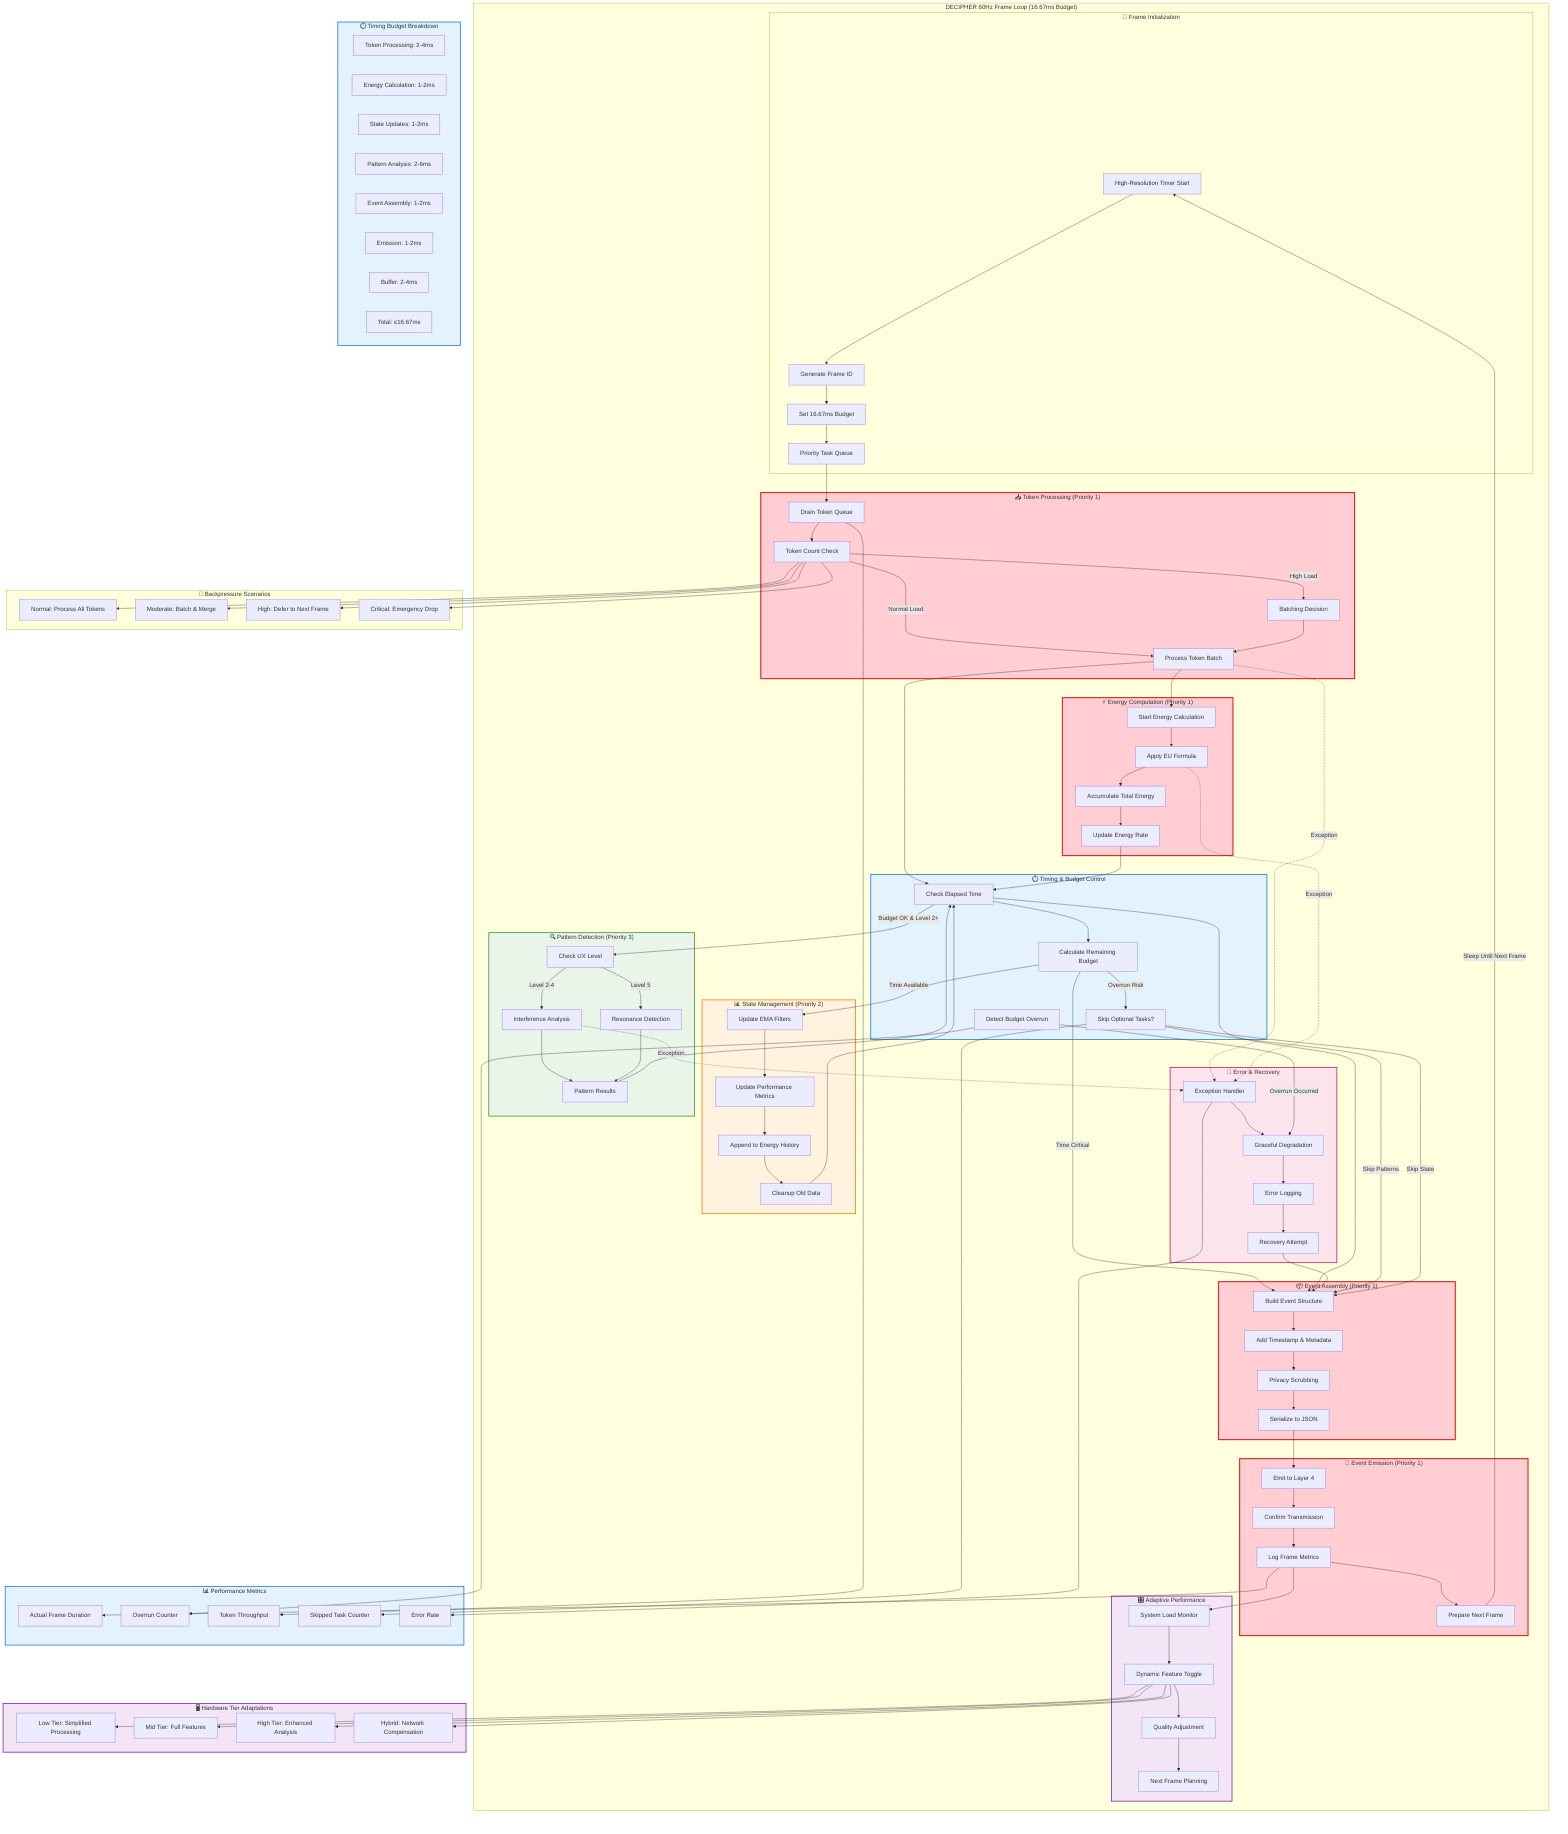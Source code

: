 graph TD
    subgraph "DECIPHER 60Hz Frame Loop (16.67ms Budget)"
        direction TD
        
        subgraph FRAME_START["🚀 Frame Initialization"]
            TIMER_START["High-Resolution Timer Start"]
            FRAME_ID["Generate Frame ID"]
            BUDGET_SET["Set 16.67ms Budget"]
            PRIORITY_QUEUE["Priority Task Queue"]
        end
        
        subgraph TOKEN_PROCESSING["📥 Token Processing (Priority 1)"]
            DRAIN_TOKENS["Drain Token Queue"]
            COUNT_CHECK["Token Count Check"]
            BATCH_DECISION["Batching Decision"]
            PROCESS_TOKENS["Process Token Batch"]
        end
        
        subgraph ENERGY_COMPUTATION["⚡ Energy Computation (Priority 1)"]
            CALC_START["Start Energy Calculation"]
            APPLY_FORMULA["Apply EU Formula"]
            ACCUMULATE["Accumulate Total Energy"]
            UPDATE_RATE["Update Energy Rate"]
        end
        
        subgraph STATE_UPDATES["📊 State Management (Priority 2)"]
            EMA_UPDATE["Update EMA Filters"]
            METRICS_UPDATE["Update Performance Metrics"]
            HISTORY_APPEND["Append to Energy History"]
            CLEANUP_OLD["Cleanup Old Data"]
        end
        
        subgraph PATTERN_ANALYSIS["🔍 Pattern Detection (Priority 3)"]
            LEVEL_CHECK["Check UX Level"]
            INTERFERENCE_CHECK["Interference Analysis"]
            RESONANCE_CHECK["Resonance Detection"]
            PATTERN_RESULTS["Pattern Results"]
        end
        
        subgraph EVENT_ASSEMBLY["📦 Event Assembly (Priority 1)"]
            BUILD_EVENT["Build Event Structure"]
            ADD_METADATA["Add Timestamp & Metadata"]
            PRIVACY_SCRUB["Privacy Scrubbing"]
            SERIALIZE_EVENT["Serialize to JSON"]
        end
        
        subgraph TIMING_CONTROL["⏱️ Timing & Budget Control"]
            TIME_CHECK["Check Elapsed Time"]
            BUDGET_REMAINING["Calculate Remaining Budget"]
            SKIP_DECISION["Skip Optional Tasks?"]
            OVERRUN_DETECT["Detect Budget Overrun"]
        end
        
        subgraph OUTPUT_EMISSION["📡 Event Emission (Priority 1)"]
            EMIT_EVENT["Emit to Layer 4"]
            CONFIRM_SENT["Confirm Transmission"]
            LOG_METRICS["Log Frame Metrics"]
            PREPARE_NEXT["Prepare Next Frame"]
        end
        
        subgraph ERROR_HANDLING["🚨 Error & Recovery"]
            EXCEPTION_CATCH["Exception Handler"]
            GRACEFUL_DEGRADE["Graceful Degradation"]
            ERROR_LOG["Error Logging"]
            RECOVERY_ATTEMPT["Recovery Attempt"]
        end
        
        subgraph ADAPTIVE_CONTROL["🎛️ Adaptive Performance"]
            LOAD_MONITOR["System Load Monitor"]
            FEATURE_TOGGLE["Dynamic Feature Toggle"]
            QUALITY_ADJUST["Quality Adjustment"]
            NEXT_FRAME_PLAN["Next Frame Planning"]
        end
    end
    
    %% Main Flow Path
    TIMER_START --> FRAME_ID
    FRAME_ID --> BUDGET_SET
    BUDGET_SET --> PRIORITY_QUEUE
    PRIORITY_QUEUE --> DRAIN_TOKENS
    
    %% Token Processing Flow
    DRAIN_TOKENS --> COUNT_CHECK
    COUNT_CHECK -->|"Normal Load"| PROCESS_TOKENS
    COUNT_CHECK -->|"High Load"| BATCH_DECISION
    BATCH_DECISION --> PROCESS_TOKENS
    
    %% Energy Calculation Flow
    PROCESS_TOKENS --> CALC_START
    CALC_START --> APPLY_FORMULA
    APPLY_FORMULA --> ACCUMULATE
    ACCUMULATE --> UPDATE_RATE
    
    %% Timing Checks Throughout
    PROCESS_TOKENS --> TIME_CHECK
    UPDATE_RATE --> TIME_CHECK
    TIME_CHECK --> BUDGET_REMAINING
    BUDGET_REMAINING -->|"Time Available"| EMA_UPDATE
    BUDGET_REMAINING -->|"Time Critical"| BUILD_EVENT
    
    %% State Management (Conditional)
    EMA_UPDATE --> METRICS_UPDATE
    METRICS_UPDATE --> HISTORY_APPEND
    HISTORY_APPEND --> CLEANUP_OLD
    CLEANUP_OLD --> TIME_CHECK
    
    %% Pattern Analysis (Conditional)
    TIME_CHECK -->|"Budget OK & Level 2+"| LEVEL_CHECK
    LEVEL_CHECK -->|"Level 2-4"| INTERFERENCE_CHECK
    LEVEL_CHECK -->|"Level 5"| RESONANCE_CHECK
    INTERFERENCE_CHECK --> PATTERN_RESULTS
    RESONANCE_CHECK --> PATTERN_RESULTS
    PATTERN_RESULTS --> TIME_CHECK
    
    %% Event Assembly (Always)
    TIME_CHECK --> BUILD_EVENT
    BUILD_EVENT --> ADD_METADATA
    ADD_METADATA --> PRIVACY_SCRUB
    PRIVACY_SCRUB --> SERIALIZE_EVENT
    
    %% Output and Completion
    SERIALIZE_EVENT --> EMIT_EVENT
    EMIT_EVENT --> CONFIRM_SENT
    CONFIRM_SENT --> LOG_METRICS
    LOG_METRICS --> PREPARE_NEXT
    
    %% Error Handling Paths
    PROCESS_TOKENS -.->|"Exception"| EXCEPTION_CATCH
    APPLY_FORMULA -.->|"Exception"| EXCEPTION_CATCH
    INTERFERENCE_CHECK -.->|"Exception"| EXCEPTION_CATCH
    EXCEPTION_CATCH --> GRACEFUL_DEGRADE
    GRACEFUL_DEGRADE --> ERROR_LOG
    ERROR_LOG --> RECOVERY_ATTEMPT
    RECOVERY_ATTEMPT --> BUILD_EVENT
    
    %% Budget Overrun Handling
    BUDGET_REMAINING -->|"Overrun Risk"| SKIP_DECISION
    SKIP_DECISION -->|"Skip Patterns"| BUILD_EVENT
    SKIP_DECISION -->|"Skip State"| BUILD_EVENT
    OVERRUN_DETECT -->|"Overrun Occurred"| GRACEFUL_DEGRADE
    
    %% Adaptive Control
    LOG_METRICS --> LOAD_MONITOR
    LOAD_MONITOR --> FEATURE_TOGGLE
    FEATURE_TOGGLE --> QUALITY_ADJUST
    QUALITY_ADJUST --> NEXT_FRAME_PLAN
    
    %% Frame Completion and Loop
    PREPARE_NEXT -->|"Sleep Until Next Frame"| TIMER_START
    
    %% Timing Annotations
    subgraph TIMING_BUDGET["⏱️ Timing Budget Breakdown"]
        T1["Token Processing: 2-4ms"]
        T2["Energy Calculation: 1-2ms"]
        T3["State Updates: 1-2ms"]
        T4["Pattern Analysis: 2-6ms"]
        T5["Event Assembly: 1-2ms"]
        T6["Emission: 1-2ms"]
        T7["Buffer: 2-4ms"]
        TOTAL["Total: ≤16.67ms"]
    end
    
    %% Performance Monitoring
    subgraph PERF_METRICS["📊 Performance Metrics"]
        FRAME_TIME["Actual Frame Duration"]
        OVERRUN_COUNT["Overrun Counter"]
        THROUGHPUT_RATE["Token Throughput"]
        SKIP_COUNT["Skipped Task Counter"]
        ERROR_RATE["Error Rate"]
    end
    
    LOG_METRICS --> FRAME_TIME
    OVERRUN_DETECT --> OVERRUN_COUNT
    DRAIN_TOKENS --> THROUGHPUT_RATE
    SKIP_DECISION --> SKIP_COUNT
    EXCEPTION_CATCH --> ERROR_RATE
    
    %% Hardware Tier Adaptations
    subgraph TIER_ADAPT["🖥️ Hardware Tier Adaptations"]
        LOW_TIER["Low Tier: Simplified Processing"]
        MID_TIER["Mid Tier: Full Features"]
        HIGH_TIER["High Tier: Enhanced Analysis"]
        HYBRID_TIER["Hybrid: Network Compensation"]
    end
    
    FEATURE_TOGGLE --> LOW_TIER
    FEATURE_TOGGLE --> MID_TIER
    FEATURE_TOGGLE --> HIGH_TIER
    FEATURE_TOGGLE --> HYBRID_TIER
    
    %% Backpressure Scenarios
    subgraph BACKPRESSURE["🚦 Backpressure Scenarios"]
        SCENARIO_1["Normal: Process All Tokens"]
        SCENARIO_2["Moderate: Batch & Merge"]
        SCENARIO_3["High: Defer to Next Frame"]
        SCENARIO_4["Critical: Emergency Drop"]
    end
    
    COUNT_CHECK --> SCENARIO_1
    COUNT_CHECK --> SCENARIO_2
    COUNT_CHECK --> SCENARIO_3
    COUNT_CHECK --> SCENARIO_4
    
    %% Color Coding
    classDef priority1 fill:#ffcdd2,stroke:#d32f2f,stroke-width:3px
    classDef priority2 fill:#fff3e0,stroke:#f57c00,stroke-width:2px
    classDef priority3 fill:#e8f5e8,stroke:#388e3c,stroke-width:2px
    classDef timing fill:#e3f2fd,stroke:#1976d2,stroke-width:2px
    classDef error fill:#fce4ec,stroke:#c2185b,stroke-width:2px
    classDef adaptive fill:#f3e5f5,stroke:#7b1fa2,stroke-width:2px
    
    class TOKEN_PROCESSING,ENERGY_COMPUTATION,EVENT_ASSEMBLY,OUTPUT_EMISSION priority1
    class STATE_UPDATES priority2
    class PATTERN_ANALYSIS priority3
    class TIMING_CONTROL,TIMING_BUDGET,PERF_METRICS timing
    class ERROR_HANDLING error
    class ADAPTIVE_CONTROL,TIER_ADAPT adaptive